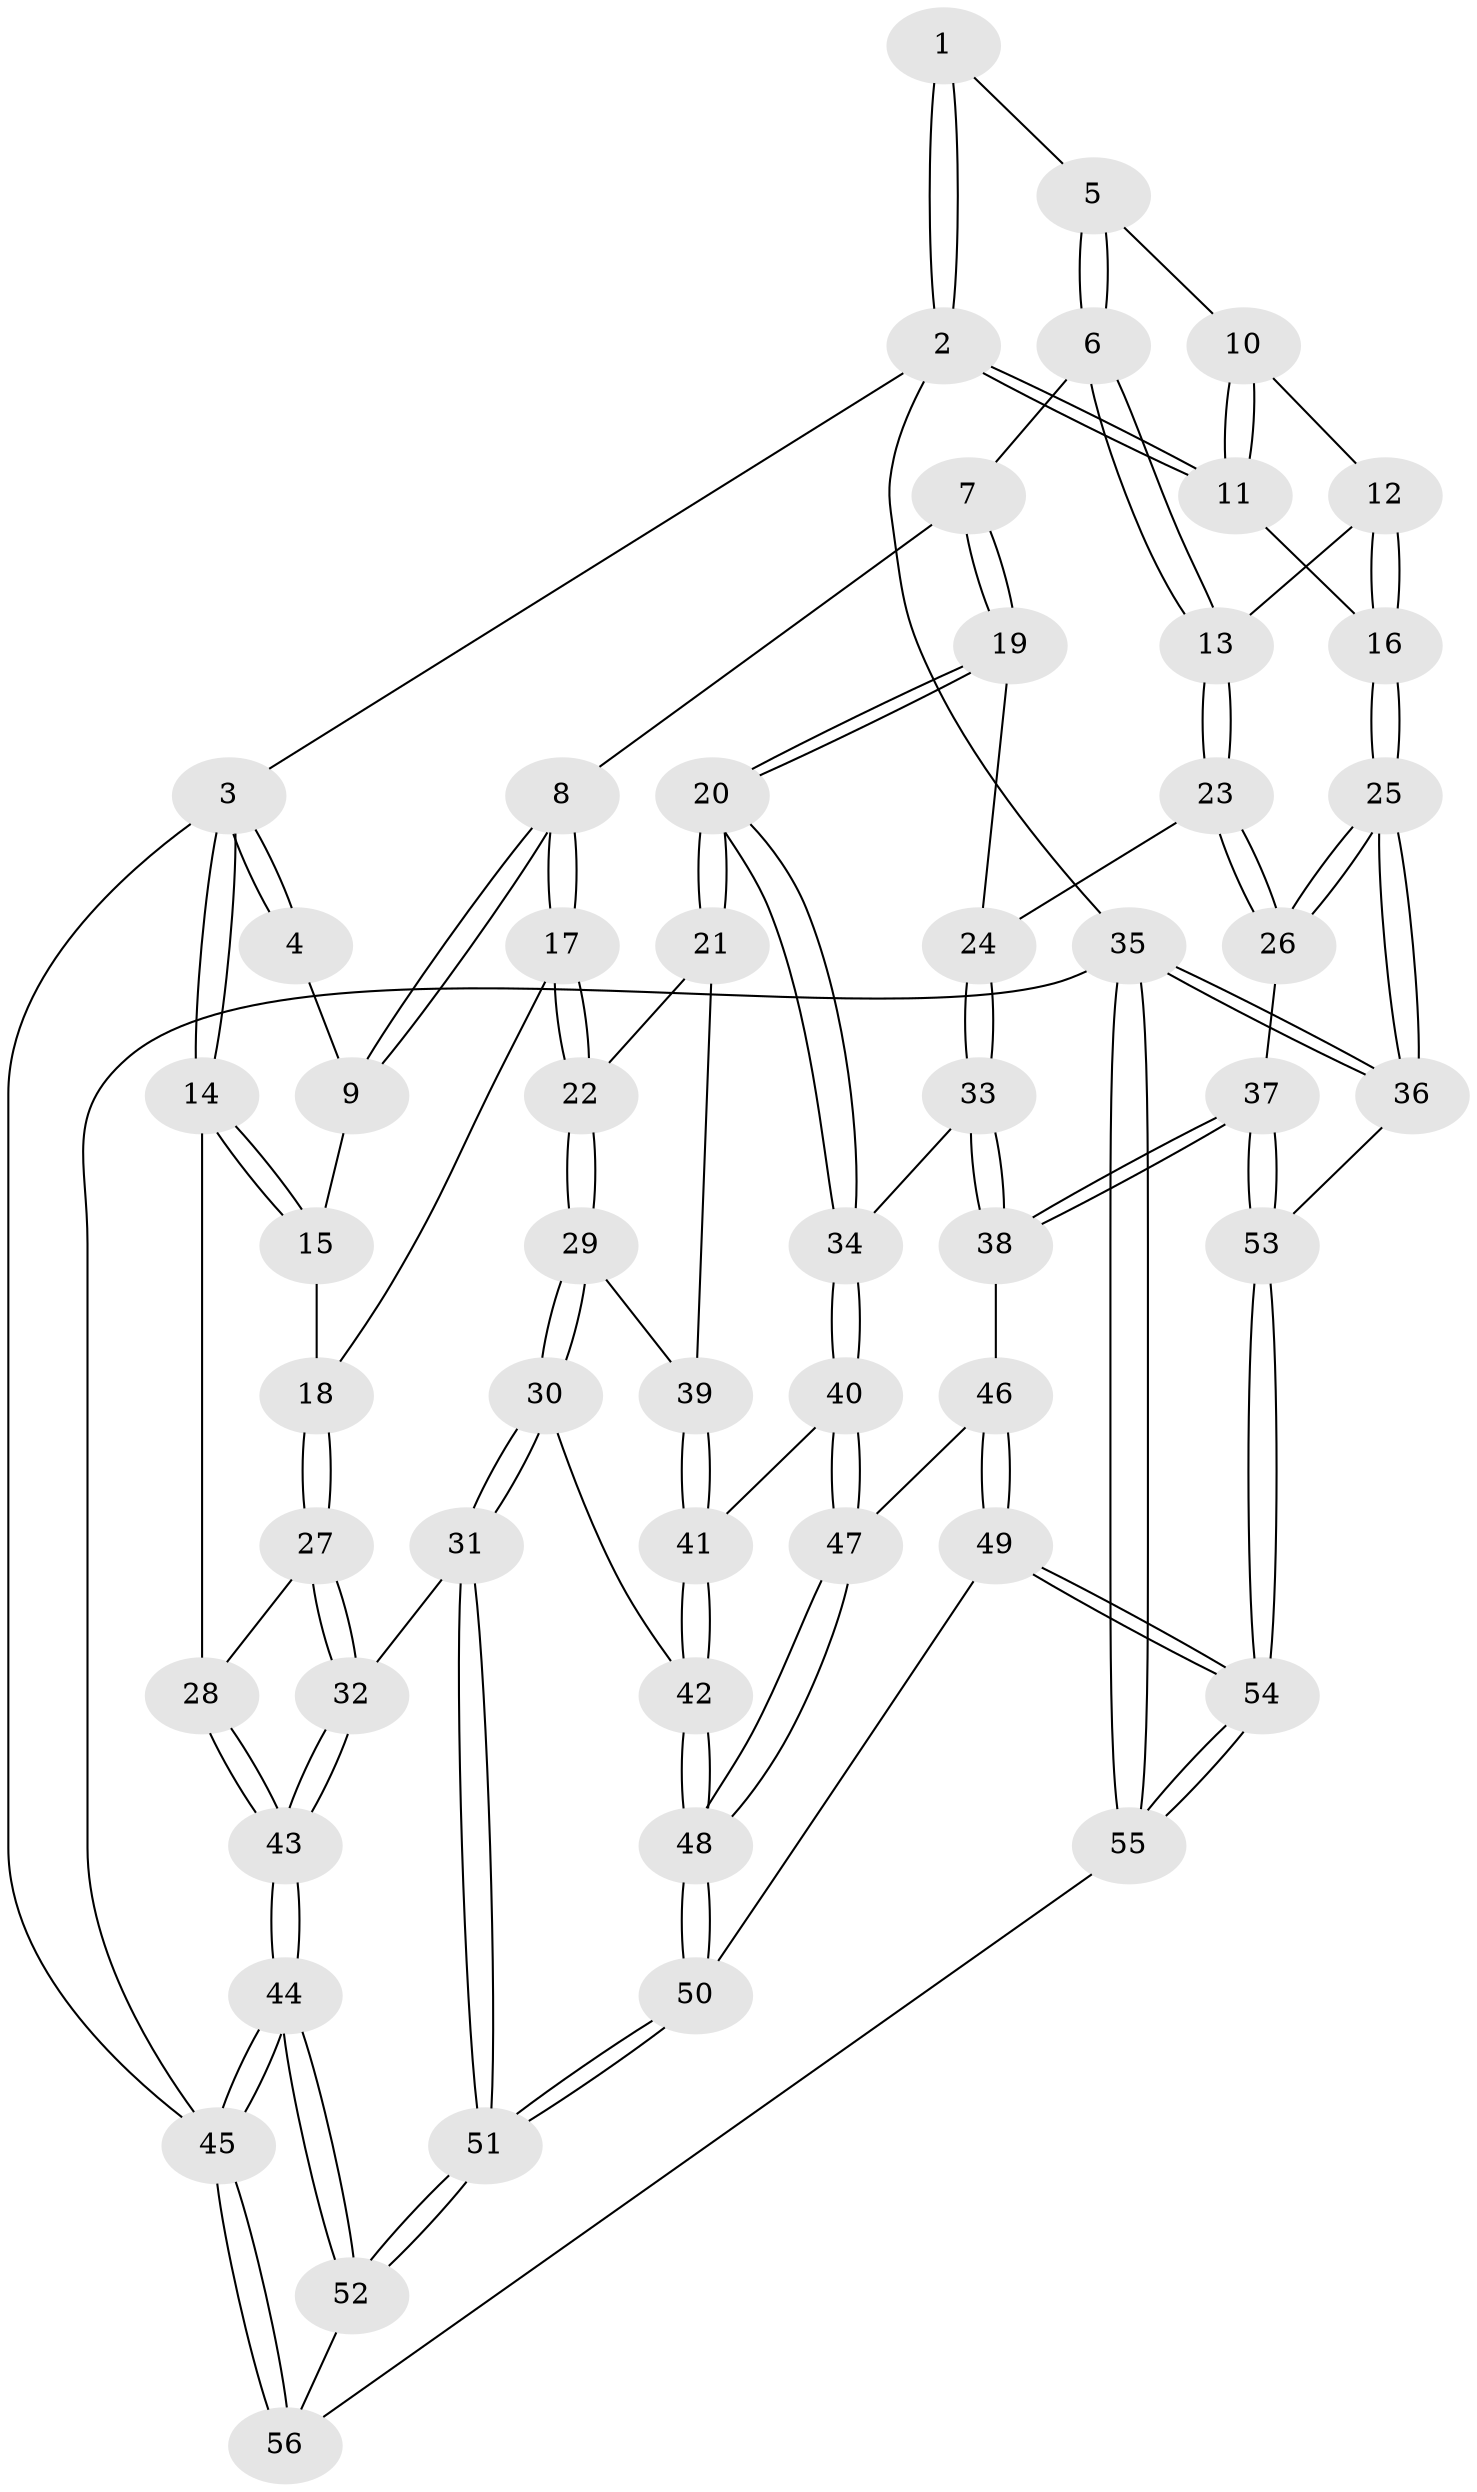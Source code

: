 // coarse degree distribution, {5: 0.32142857142857145, 7: 0.07142857142857142, 8: 0.03571428571428571, 3: 0.10714285714285714, 4: 0.32142857142857145, 6: 0.14285714285714285}
// Generated by graph-tools (version 1.1) at 2025/21/03/04/25 18:21:30]
// undirected, 56 vertices, 137 edges
graph export_dot {
graph [start="1"]
  node [color=gray90,style=filled];
  1 [pos="+0.7463618129526627+0"];
  2 [pos="+1+0"];
  3 [pos="+0+0"];
  4 [pos="+0.4115440479217449+0"];
  5 [pos="+0.7493090718385995+0.1608231510752996"];
  6 [pos="+0.6911913557498076+0.25344352342039184"];
  7 [pos="+0.5579851197303083+0.30493134243989334"];
  8 [pos="+0.4299254368775321+0.2420702125339573"];
  9 [pos="+0.37869565449520065+0.06631871541694943"];
  10 [pos="+0.8636265126221473+0.19793426205691672"];
  11 [pos="+1+0"];
  12 [pos="+0.8948896169822302+0.337010160926029"];
  13 [pos="+0.8429253078635874+0.3778759056302764"];
  14 [pos="+0+0.18991596844220027"];
  15 [pos="+0+0.20762382901454735"];
  16 [pos="+1+0.27168074328735087"];
  17 [pos="+0.3043022888337295+0.39380149707027856"];
  18 [pos="+0.23227143603547845+0.3957191935041445"];
  19 [pos="+0.5749251970695451+0.36400621269068356"];
  20 [pos="+0.5501850889304678+0.5288709458304958"];
  21 [pos="+0.5079429317903534+0.5241415960624488"];
  22 [pos="+0.31044865563687274+0.4140286734652737"];
  23 [pos="+0.8324591269119976+0.46111198264370706"];
  24 [pos="+0.7476561135063068+0.48030219795964535"];
  25 [pos="+1+0.6555522128140341"];
  26 [pos="+0.9791357999540747+0.6395255506186636"];
  27 [pos="+0.15089610958274924+0.47842970463032797"];
  28 [pos="+0+0.41344903193240995"];
  29 [pos="+0.3195068049915689+0.49668047453201125"];
  30 [pos="+0.2818769485271958+0.6065448553419577"];
  31 [pos="+0.1755674006349887+0.665082225670738"];
  32 [pos="+0.11126609993293211+0.6655869936951324"];
  33 [pos="+0.6568705620241396+0.6084691163958373"];
  34 [pos="+0.571085604020978+0.5834226393556168"];
  35 [pos="+1+1"];
  36 [pos="+1+0.8865817569419765"];
  37 [pos="+0.7668522222187082+0.7487972351832602"];
  38 [pos="+0.7504225336177855+0.7321028118198305"];
  39 [pos="+0.4034413528150089+0.5548236256655739"];
  40 [pos="+0.5283544947528173+0.629934113414524"];
  41 [pos="+0.4092067355406851+0.5722960966563669"];
  42 [pos="+0.39322462366541777+0.6868757005488203"];
  43 [pos="+0+0.7948199312107325"];
  44 [pos="+0+1"];
  45 [pos="+0+1"];
  46 [pos="+0.5567631750949863+0.723105929301503"];
  47 [pos="+0.5164659469747162+0.6487745978771786"];
  48 [pos="+0.4129204897791664+0.713820221360651"];
  49 [pos="+0.5528025492033898+0.8317808892460319"];
  50 [pos="+0.41173135207302836+0.7199399334629641"];
  51 [pos="+0.3353821282634019+0.8192019400605358"];
  52 [pos="+0.3342567318211238+0.8279363904380485"];
  53 [pos="+0.7298630891546763+0.859947930551493"];
  54 [pos="+0.6600075719180094+1"];
  55 [pos="+0.6462854850274685+1"];
  56 [pos="+0.5078910122247574+1"];
  1 -- 2;
  1 -- 2;
  1 -- 5;
  2 -- 3;
  2 -- 11;
  2 -- 11;
  2 -- 35;
  3 -- 4;
  3 -- 4;
  3 -- 14;
  3 -- 14;
  3 -- 45;
  4 -- 9;
  5 -- 6;
  5 -- 6;
  5 -- 10;
  6 -- 7;
  6 -- 13;
  6 -- 13;
  7 -- 8;
  7 -- 19;
  7 -- 19;
  8 -- 9;
  8 -- 9;
  8 -- 17;
  8 -- 17;
  9 -- 15;
  10 -- 11;
  10 -- 11;
  10 -- 12;
  11 -- 16;
  12 -- 13;
  12 -- 16;
  12 -- 16;
  13 -- 23;
  13 -- 23;
  14 -- 15;
  14 -- 15;
  14 -- 28;
  15 -- 18;
  16 -- 25;
  16 -- 25;
  17 -- 18;
  17 -- 22;
  17 -- 22;
  18 -- 27;
  18 -- 27;
  19 -- 20;
  19 -- 20;
  19 -- 24;
  20 -- 21;
  20 -- 21;
  20 -- 34;
  20 -- 34;
  21 -- 22;
  21 -- 39;
  22 -- 29;
  22 -- 29;
  23 -- 24;
  23 -- 26;
  23 -- 26;
  24 -- 33;
  24 -- 33;
  25 -- 26;
  25 -- 26;
  25 -- 36;
  25 -- 36;
  26 -- 37;
  27 -- 28;
  27 -- 32;
  27 -- 32;
  28 -- 43;
  28 -- 43;
  29 -- 30;
  29 -- 30;
  29 -- 39;
  30 -- 31;
  30 -- 31;
  30 -- 42;
  31 -- 32;
  31 -- 51;
  31 -- 51;
  32 -- 43;
  32 -- 43;
  33 -- 34;
  33 -- 38;
  33 -- 38;
  34 -- 40;
  34 -- 40;
  35 -- 36;
  35 -- 36;
  35 -- 55;
  35 -- 55;
  35 -- 45;
  36 -- 53;
  37 -- 38;
  37 -- 38;
  37 -- 53;
  37 -- 53;
  38 -- 46;
  39 -- 41;
  39 -- 41;
  40 -- 41;
  40 -- 47;
  40 -- 47;
  41 -- 42;
  41 -- 42;
  42 -- 48;
  42 -- 48;
  43 -- 44;
  43 -- 44;
  44 -- 45;
  44 -- 45;
  44 -- 52;
  44 -- 52;
  45 -- 56;
  45 -- 56;
  46 -- 47;
  46 -- 49;
  46 -- 49;
  47 -- 48;
  47 -- 48;
  48 -- 50;
  48 -- 50;
  49 -- 50;
  49 -- 54;
  49 -- 54;
  50 -- 51;
  50 -- 51;
  51 -- 52;
  51 -- 52;
  52 -- 56;
  53 -- 54;
  53 -- 54;
  54 -- 55;
  54 -- 55;
  55 -- 56;
}
